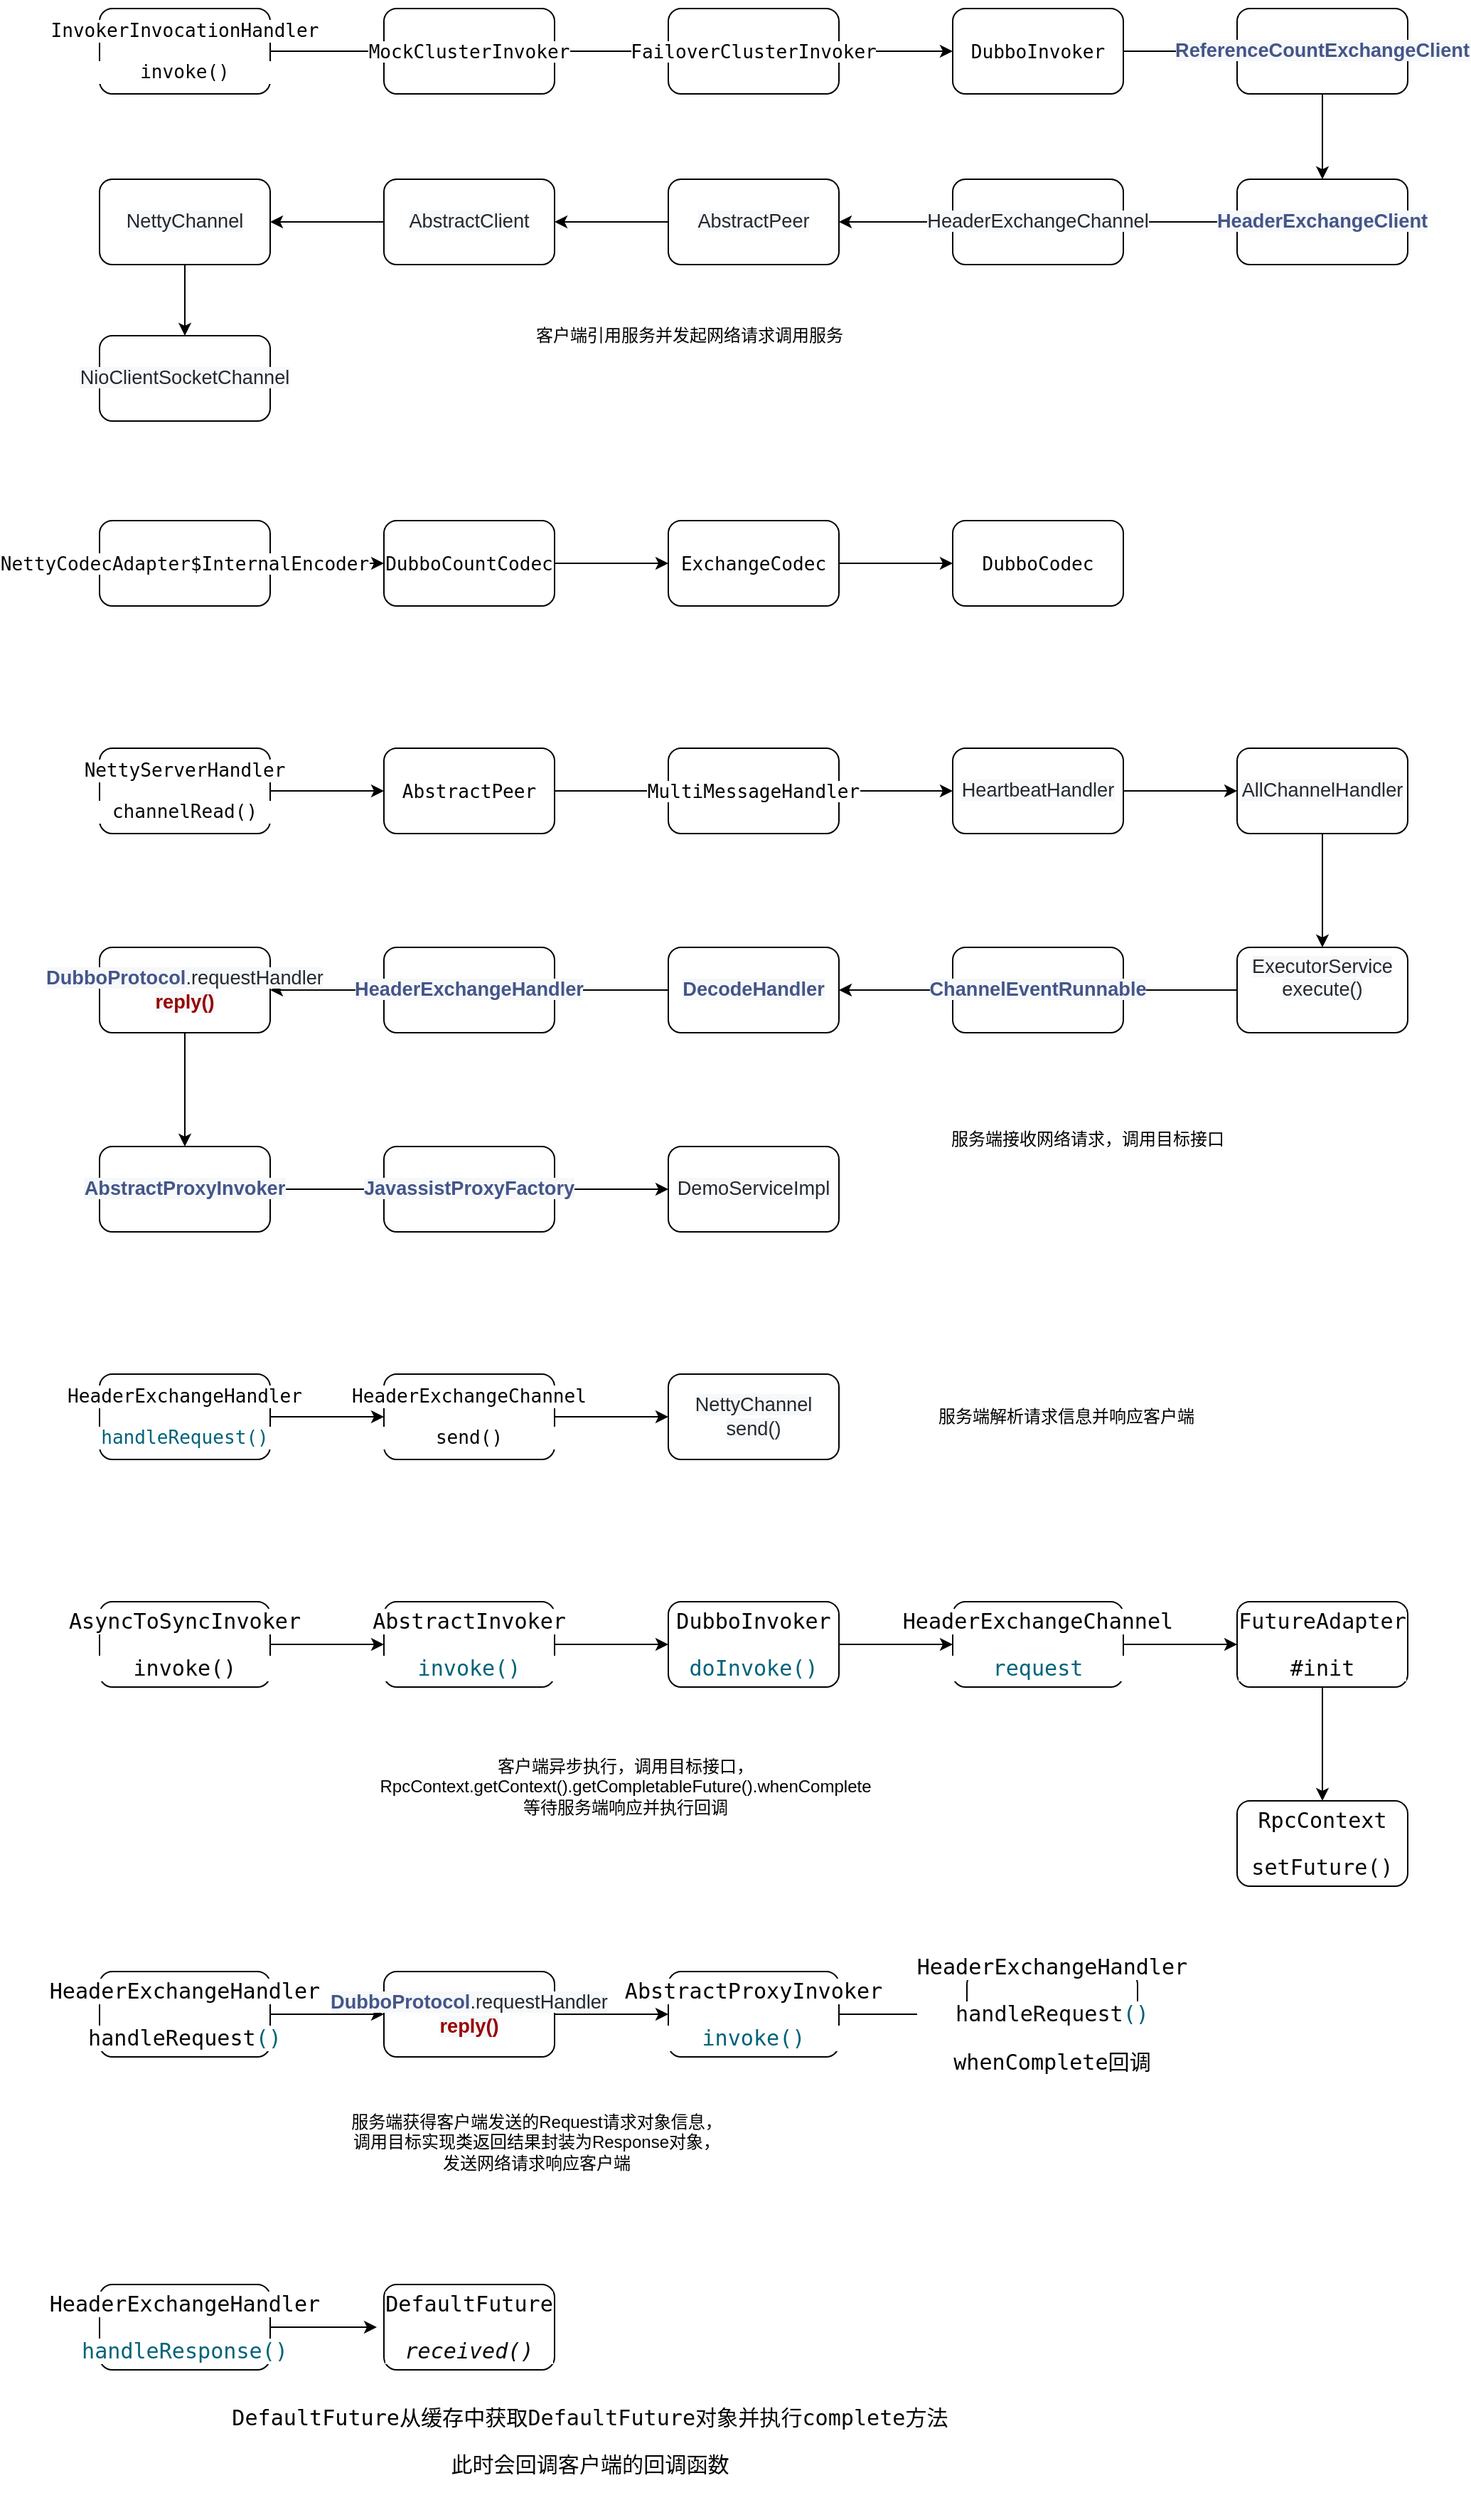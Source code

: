 <mxfile version="13.6.2" type="github">
  <diagram id="n5j7XL5tN34sj4AzdMuH" name="Page-1">
    <mxGraphModel dx="2048" dy="527" grid="1" gridSize="10" guides="1" tooltips="1" connect="1" arrows="1" fold="1" page="1" pageScale="1" pageWidth="980" pageHeight="1390" math="0" shadow="0">
      <root>
        <mxCell id="0" />
        <mxCell id="1" parent="0" />
        <mxCell id="ccJrt9O3t7oF8oVuPIEJ-3" value="" style="edgeStyle=orthogonalEdgeStyle;rounded=0;orthogonalLoop=1;jettySize=auto;html=1;" edge="1" parent="1" source="ccJrt9O3t7oF8oVuPIEJ-1" target="ccJrt9O3t7oF8oVuPIEJ-2">
          <mxGeometry relative="1" as="geometry" />
        </mxCell>
        <mxCell id="ccJrt9O3t7oF8oVuPIEJ-1" value="&lt;pre style=&quot;background-color: #ffffff ; color: #080808 ; font-family: &amp;#34;jetbrains mono&amp;#34; , monospace ; font-size: 9.8pt&quot;&gt;&lt;span style=&quot;color: #000000&quot;&gt;InvokerInvocationHandler&lt;/span&gt;&lt;/pre&gt;&lt;pre style=&quot;background-color: #ffffff ; color: #080808 ; font-family: &amp;#34;jetbrains mono&amp;#34; , monospace ; font-size: 9.8pt&quot;&gt;invoke()&lt;span style=&quot;color: #000000&quot;&gt;&lt;br&gt;&lt;/span&gt;&lt;/pre&gt;" style="rounded=1;whiteSpace=wrap;html=1;" vertex="1" parent="1">
          <mxGeometry x="40" y="40" width="120" height="60" as="geometry" />
        </mxCell>
        <mxCell id="ccJrt9O3t7oF8oVuPIEJ-5" value="" style="edgeStyle=orthogonalEdgeStyle;rounded=0;orthogonalLoop=1;jettySize=auto;html=1;" edge="1" parent="1" source="ccJrt9O3t7oF8oVuPIEJ-2" target="ccJrt9O3t7oF8oVuPIEJ-4">
          <mxGeometry relative="1" as="geometry" />
        </mxCell>
        <mxCell id="ccJrt9O3t7oF8oVuPIEJ-2" value="&lt;pre style=&quot;background-color: #ffffff ; color: #080808 ; font-family: &amp;#34;jetbrains mono&amp;#34; , monospace ; font-size: 9.8pt&quot;&gt;&lt;span style=&quot;color: #000000&quot;&gt;MockClusterInvoker&lt;/span&gt;&lt;/pre&gt;" style="whiteSpace=wrap;html=1;rounded=1;" vertex="1" parent="1">
          <mxGeometry x="240" y="40" width="120" height="60" as="geometry" />
        </mxCell>
        <mxCell id="ccJrt9O3t7oF8oVuPIEJ-7" value="" style="edgeStyle=orthogonalEdgeStyle;rounded=0;orthogonalLoop=1;jettySize=auto;html=1;" edge="1" parent="1" source="ccJrt9O3t7oF8oVuPIEJ-4" target="ccJrt9O3t7oF8oVuPIEJ-6">
          <mxGeometry relative="1" as="geometry" />
        </mxCell>
        <mxCell id="ccJrt9O3t7oF8oVuPIEJ-4" value="&lt;pre style=&quot;background-color: #ffffff ; color: #080808 ; font-family: &amp;#34;jetbrains mono&amp;#34; , monospace ; font-size: 9.8pt&quot;&gt;&lt;span style=&quot;color: #000000&quot;&gt;FailoverClusterInvoker&lt;/span&gt;&lt;/pre&gt;" style="whiteSpace=wrap;html=1;rounded=1;" vertex="1" parent="1">
          <mxGeometry x="440" y="40" width="120" height="60" as="geometry" />
        </mxCell>
        <mxCell id="ccJrt9O3t7oF8oVuPIEJ-55" value="" style="edgeStyle=orthogonalEdgeStyle;rounded=0;orthogonalLoop=1;jettySize=auto;html=1;" edge="1" parent="1" source="ccJrt9O3t7oF8oVuPIEJ-6" target="ccJrt9O3t7oF8oVuPIEJ-8">
          <mxGeometry relative="1" as="geometry" />
        </mxCell>
        <mxCell id="ccJrt9O3t7oF8oVuPIEJ-6" value="&lt;pre style=&quot;background-color: #ffffff ; color: #080808 ; font-family: &amp;#34;jetbrains mono&amp;#34; , monospace ; font-size: 9.8pt&quot;&gt;&lt;span style=&quot;color: #000000&quot;&gt;DubboInvoker&lt;/span&gt;&lt;/pre&gt;" style="whiteSpace=wrap;html=1;rounded=1;" vertex="1" parent="1">
          <mxGeometry x="640" y="40" width="120" height="60" as="geometry" />
        </mxCell>
        <mxCell id="ccJrt9O3t7oF8oVuPIEJ-56" value="" style="edgeStyle=orthogonalEdgeStyle;rounded=0;orthogonalLoop=1;jettySize=auto;html=1;" edge="1" parent="1" source="ccJrt9O3t7oF8oVuPIEJ-8" target="ccJrt9O3t7oF8oVuPIEJ-10">
          <mxGeometry relative="1" as="geometry" />
        </mxCell>
        <mxCell id="ccJrt9O3t7oF8oVuPIEJ-8" value="&lt;span style=&quot;color: rgb(68 , 85 , 136) ; font-family: , &amp;#34;consolas&amp;#34; , &amp;#34;liberation mono&amp;#34; , &amp;#34;menlo&amp;#34; , &amp;#34;courier&amp;#34; , monospace ; font-size: 13.6px ; font-weight: 700 ; background-color: rgb(246 , 248 , 250)&quot;&gt;ReferenceCountExchangeClient&lt;/span&gt;" style="whiteSpace=wrap;html=1;rounded=1;" vertex="1" parent="1">
          <mxGeometry x="840" y="40" width="120" height="60" as="geometry" />
        </mxCell>
        <mxCell id="ccJrt9O3t7oF8oVuPIEJ-13" value="" style="edgeStyle=orthogonalEdgeStyle;rounded=0;orthogonalLoop=1;jettySize=auto;html=1;" edge="1" parent="1" source="ccJrt9O3t7oF8oVuPIEJ-10" target="ccJrt9O3t7oF8oVuPIEJ-12">
          <mxGeometry relative="1" as="geometry" />
        </mxCell>
        <mxCell id="ccJrt9O3t7oF8oVuPIEJ-10" value="&lt;span style=&quot;color: rgb(68 , 85 , 136) ; font-family: , &amp;#34;consolas&amp;#34; , &amp;#34;liberation mono&amp;#34; , &amp;#34;menlo&amp;#34; , &amp;#34;courier&amp;#34; , monospace ; font-size: 13.6px ; font-weight: 700 ; background-color: rgb(246 , 248 , 250)&quot;&gt;HeaderExchangeClient&lt;/span&gt;" style="whiteSpace=wrap;html=1;rounded=1;" vertex="1" parent="1">
          <mxGeometry x="840" y="160" width="120" height="60" as="geometry" />
        </mxCell>
        <mxCell id="ccJrt9O3t7oF8oVuPIEJ-15" value="" style="edgeStyle=orthogonalEdgeStyle;rounded=0;orthogonalLoop=1;jettySize=auto;html=1;" edge="1" parent="1" source="ccJrt9O3t7oF8oVuPIEJ-12" target="ccJrt9O3t7oF8oVuPIEJ-14">
          <mxGeometry relative="1" as="geometry" />
        </mxCell>
        <mxCell id="ccJrt9O3t7oF8oVuPIEJ-12" value="&lt;span style=&quot;color: rgb(36 , 41 , 46) ; font-family: , &amp;#34;consolas&amp;#34; , &amp;#34;liberation mono&amp;#34; , &amp;#34;menlo&amp;#34; , &amp;#34;courier&amp;#34; , monospace ; font-size: 13.6px ; background-color: rgb(246 , 248 , 250)&quot;&gt;HeaderExchangeChannel&lt;/span&gt;" style="whiteSpace=wrap;html=1;rounded=1;" vertex="1" parent="1">
          <mxGeometry x="640" y="160" width="120" height="60" as="geometry" />
        </mxCell>
        <mxCell id="ccJrt9O3t7oF8oVuPIEJ-17" value="" style="edgeStyle=orthogonalEdgeStyle;rounded=0;orthogonalLoop=1;jettySize=auto;html=1;" edge="1" parent="1" source="ccJrt9O3t7oF8oVuPIEJ-14" target="ccJrt9O3t7oF8oVuPIEJ-16">
          <mxGeometry relative="1" as="geometry" />
        </mxCell>
        <mxCell id="ccJrt9O3t7oF8oVuPIEJ-14" value="&lt;span style=&quot;color: rgb(36 , 41 , 46) ; font-family: , &amp;#34;consolas&amp;#34; , &amp;#34;liberation mono&amp;#34; , &amp;#34;menlo&amp;#34; , &amp;#34;courier&amp;#34; , monospace ; font-size: 13.6px ; background-color: rgb(246 , 248 , 250)&quot;&gt;AbstractPeer&lt;/span&gt;" style="whiteSpace=wrap;html=1;rounded=1;" vertex="1" parent="1">
          <mxGeometry x="440" y="160" width="120" height="60" as="geometry" />
        </mxCell>
        <mxCell id="ccJrt9O3t7oF8oVuPIEJ-19" value="" style="edgeStyle=orthogonalEdgeStyle;rounded=0;orthogonalLoop=1;jettySize=auto;html=1;" edge="1" parent="1" source="ccJrt9O3t7oF8oVuPIEJ-16" target="ccJrt9O3t7oF8oVuPIEJ-18">
          <mxGeometry relative="1" as="geometry" />
        </mxCell>
        <mxCell id="ccJrt9O3t7oF8oVuPIEJ-16" value="&lt;span style=&quot;color: rgb(36 , 41 , 46) ; font-family: , &amp;#34;consolas&amp;#34; , &amp;#34;liberation mono&amp;#34; , &amp;#34;menlo&amp;#34; , &amp;#34;courier&amp;#34; , monospace ; font-size: 13.6px ; background-color: rgb(246 , 248 , 250)&quot;&gt;AbstractClient&lt;/span&gt;" style="whiteSpace=wrap;html=1;rounded=1;" vertex="1" parent="1">
          <mxGeometry x="240" y="160" width="120" height="60" as="geometry" />
        </mxCell>
        <mxCell id="ccJrt9O3t7oF8oVuPIEJ-21" value="" style="edgeStyle=orthogonalEdgeStyle;rounded=0;orthogonalLoop=1;jettySize=auto;html=1;" edge="1" parent="1" source="ccJrt9O3t7oF8oVuPIEJ-18" target="ccJrt9O3t7oF8oVuPIEJ-20">
          <mxGeometry relative="1" as="geometry" />
        </mxCell>
        <mxCell id="ccJrt9O3t7oF8oVuPIEJ-18" value="&lt;span style=&quot;color: rgb(36 , 41 , 46) ; font-family: , &amp;#34;consolas&amp;#34; , &amp;#34;liberation mono&amp;#34; , &amp;#34;menlo&amp;#34; , &amp;#34;courier&amp;#34; , monospace ; font-size: 13.6px ; background-color: rgb(246 , 248 , 250)&quot;&gt;NettyChannel&lt;/span&gt;" style="whiteSpace=wrap;html=1;rounded=1;" vertex="1" parent="1">
          <mxGeometry x="40" y="160" width="120" height="60" as="geometry" />
        </mxCell>
        <mxCell id="ccJrt9O3t7oF8oVuPIEJ-20" value="&lt;span style=&quot;color: rgb(36 , 41 , 46) ; font-family: , &amp;#34;consolas&amp;#34; , &amp;#34;liberation mono&amp;#34; , &amp;#34;menlo&amp;#34; , &amp;#34;courier&amp;#34; , monospace ; font-size: 13.6px ; background-color: rgb(246 , 248 , 250)&quot;&gt;NioClientSocketChannel&lt;/span&gt;" style="whiteSpace=wrap;html=1;rounded=1;" vertex="1" parent="1">
          <mxGeometry x="40" y="270" width="120" height="60" as="geometry" />
        </mxCell>
        <mxCell id="ccJrt9O3t7oF8oVuPIEJ-24" value="" style="edgeStyle=orthogonalEdgeStyle;rounded=0;orthogonalLoop=1;jettySize=auto;html=1;" edge="1" parent="1" source="ccJrt9O3t7oF8oVuPIEJ-22" target="ccJrt9O3t7oF8oVuPIEJ-23">
          <mxGeometry relative="1" as="geometry" />
        </mxCell>
        <mxCell id="ccJrt9O3t7oF8oVuPIEJ-22" value="&lt;pre style=&quot;background-color: #ffffff ; color: #080808 ; font-family: &amp;#34;jetbrains mono&amp;#34; , monospace ; font-size: 9.8pt&quot;&gt;NettyCodecAdapter&lt;span style=&quot;color: #000000&quot;&gt;$InternalEncoder&lt;/span&gt;&lt;/pre&gt;" style="rounded=1;whiteSpace=wrap;html=1;" vertex="1" parent="1">
          <mxGeometry x="40" y="400" width="120" height="60" as="geometry" />
        </mxCell>
        <mxCell id="ccJrt9O3t7oF8oVuPIEJ-26" value="" style="edgeStyle=orthogonalEdgeStyle;rounded=0;orthogonalLoop=1;jettySize=auto;html=1;" edge="1" parent="1" source="ccJrt9O3t7oF8oVuPIEJ-23" target="ccJrt9O3t7oF8oVuPIEJ-25">
          <mxGeometry relative="1" as="geometry" />
        </mxCell>
        <mxCell id="ccJrt9O3t7oF8oVuPIEJ-23" value="&lt;pre style=&quot;background-color: #ffffff ; color: #080808 ; font-family: &amp;#34;jetbrains mono&amp;#34; , monospace ; font-size: 9.8pt&quot;&gt;&lt;span style=&quot;color: #000000&quot;&gt;DubboCountCodec&lt;/span&gt;&lt;/pre&gt;" style="whiteSpace=wrap;html=1;rounded=1;" vertex="1" parent="1">
          <mxGeometry x="240" y="400" width="120" height="60" as="geometry" />
        </mxCell>
        <mxCell id="ccJrt9O3t7oF8oVuPIEJ-28" value="" style="edgeStyle=orthogonalEdgeStyle;rounded=0;orthogonalLoop=1;jettySize=auto;html=1;" edge="1" parent="1" source="ccJrt9O3t7oF8oVuPIEJ-25" target="ccJrt9O3t7oF8oVuPIEJ-27">
          <mxGeometry relative="1" as="geometry" />
        </mxCell>
        <mxCell id="ccJrt9O3t7oF8oVuPIEJ-25" value="&lt;pre style=&quot;background-color: #ffffff ; color: #080808 ; font-family: &amp;#34;jetbrains mono&amp;#34; , monospace ; font-size: 9.8pt&quot;&gt;&lt;span style=&quot;color: #000000&quot;&gt;ExchangeCodec&lt;/span&gt;&lt;/pre&gt;" style="whiteSpace=wrap;html=1;rounded=1;" vertex="1" parent="1">
          <mxGeometry x="440" y="400" width="120" height="60" as="geometry" />
        </mxCell>
        <mxCell id="ccJrt9O3t7oF8oVuPIEJ-27" value="&lt;pre style=&quot;background-color: #ffffff ; color: #080808 ; font-family: &amp;#34;jetbrains mono&amp;#34; , monospace ; font-size: 9.8pt&quot;&gt;&lt;span style=&quot;color: #000000&quot;&gt;DubboCodec&lt;/span&gt;&lt;/pre&gt;" style="whiteSpace=wrap;html=1;rounded=1;" vertex="1" parent="1">
          <mxGeometry x="640" y="400" width="120" height="60" as="geometry" />
        </mxCell>
        <mxCell id="ccJrt9O3t7oF8oVuPIEJ-31" value="" style="edgeStyle=orthogonalEdgeStyle;rounded=0;orthogonalLoop=1;jettySize=auto;html=1;" edge="1" parent="1" source="ccJrt9O3t7oF8oVuPIEJ-29" target="ccJrt9O3t7oF8oVuPIEJ-30">
          <mxGeometry relative="1" as="geometry" />
        </mxCell>
        <mxCell id="ccJrt9O3t7oF8oVuPIEJ-29" value="&lt;pre style=&quot;background-color: #ffffff ; color: #080808 ; font-family: &amp;#34;jetbrains mono&amp;#34; , monospace ; font-size: 9.8pt&quot;&gt;&lt;span style=&quot;color: #000000&quot;&gt;NettyServerHandler&lt;/span&gt;&lt;/pre&gt;&lt;pre style=&quot;background-color: #ffffff ; color: #080808 ; font-family: &amp;#34;jetbrains mono&amp;#34; , monospace ; font-size: 9.8pt&quot;&gt;channelRead()&lt;/pre&gt;" style="rounded=1;whiteSpace=wrap;html=1;" vertex="1" parent="1">
          <mxGeometry x="40" y="560" width="120" height="60" as="geometry" />
        </mxCell>
        <mxCell id="ccJrt9O3t7oF8oVuPIEJ-33" value="" style="edgeStyle=orthogonalEdgeStyle;rounded=0;orthogonalLoop=1;jettySize=auto;html=1;" edge="1" parent="1" source="ccJrt9O3t7oF8oVuPIEJ-30" target="ccJrt9O3t7oF8oVuPIEJ-32">
          <mxGeometry relative="1" as="geometry" />
        </mxCell>
        <mxCell id="ccJrt9O3t7oF8oVuPIEJ-30" value="&lt;pre style=&quot;background-color: #ffffff ; color: #080808 ; font-family: &amp;#34;jetbrains mono&amp;#34; , monospace ; font-size: 9.8pt&quot;&gt;&lt;span style=&quot;color: #000000&quot;&gt;AbstractPeer&lt;/span&gt;&lt;/pre&gt;" style="whiteSpace=wrap;html=1;rounded=1;" vertex="1" parent="1">
          <mxGeometry x="240" y="560" width="120" height="60" as="geometry" />
        </mxCell>
        <mxCell id="ccJrt9O3t7oF8oVuPIEJ-35" value="" style="edgeStyle=orthogonalEdgeStyle;rounded=0;orthogonalLoop=1;jettySize=auto;html=1;" edge="1" parent="1" source="ccJrt9O3t7oF8oVuPIEJ-32" target="ccJrt9O3t7oF8oVuPIEJ-34">
          <mxGeometry relative="1" as="geometry" />
        </mxCell>
        <mxCell id="ccJrt9O3t7oF8oVuPIEJ-32" value="&lt;pre style=&quot;background-color: #ffffff ; color: #080808 ; font-family: &amp;#34;jetbrains mono&amp;#34; , monospace ; font-size: 9.8pt&quot;&gt;&lt;span style=&quot;color: #000000&quot;&gt;MultiMessageHandler&lt;/span&gt;&lt;/pre&gt;" style="whiteSpace=wrap;html=1;rounded=1;" vertex="1" parent="1">
          <mxGeometry x="440" y="560" width="120" height="60" as="geometry" />
        </mxCell>
        <mxCell id="ccJrt9O3t7oF8oVuPIEJ-37" value="" style="edgeStyle=orthogonalEdgeStyle;rounded=0;orthogonalLoop=1;jettySize=auto;html=1;" edge="1" parent="1" source="ccJrt9O3t7oF8oVuPIEJ-34" target="ccJrt9O3t7oF8oVuPIEJ-36">
          <mxGeometry relative="1" as="geometry" />
        </mxCell>
        <mxCell id="ccJrt9O3t7oF8oVuPIEJ-34" value="&lt;span style=&quot;color: rgb(36 , 41 , 46) ; font-family: , &amp;#34;consolas&amp;#34; , &amp;#34;liberation mono&amp;#34; , &amp;#34;menlo&amp;#34; , &amp;#34;courier&amp;#34; , monospace ; font-size: 13.6px ; background-color: rgb(246 , 248 , 250)&quot;&gt;HeartbeatHandler&lt;/span&gt;" style="whiteSpace=wrap;html=1;rounded=1;" vertex="1" parent="1">
          <mxGeometry x="640" y="560" width="120" height="60" as="geometry" />
        </mxCell>
        <mxCell id="ccJrt9O3t7oF8oVuPIEJ-39" value="" style="edgeStyle=orthogonalEdgeStyle;rounded=0;orthogonalLoop=1;jettySize=auto;html=1;" edge="1" parent="1" source="ccJrt9O3t7oF8oVuPIEJ-36" target="ccJrt9O3t7oF8oVuPIEJ-38">
          <mxGeometry relative="1" as="geometry" />
        </mxCell>
        <mxCell id="ccJrt9O3t7oF8oVuPIEJ-36" value="&lt;span style=&quot;color: rgb(36 , 41 , 46) ; font-family: , &amp;#34;consolas&amp;#34; , &amp;#34;liberation mono&amp;#34; , &amp;#34;menlo&amp;#34; , &amp;#34;courier&amp;#34; , monospace ; font-size: 13.6px ; background-color: rgb(246 , 248 , 250)&quot;&gt;AllChannelHandler&lt;/span&gt;" style="whiteSpace=wrap;html=1;rounded=1;" vertex="1" parent="1">
          <mxGeometry x="840" y="560" width="120" height="60" as="geometry" />
        </mxCell>
        <mxCell id="ccJrt9O3t7oF8oVuPIEJ-41" value="" style="edgeStyle=orthogonalEdgeStyle;rounded=0;orthogonalLoop=1;jettySize=auto;html=1;" edge="1" parent="1" source="ccJrt9O3t7oF8oVuPIEJ-38" target="ccJrt9O3t7oF8oVuPIEJ-40">
          <mxGeometry relative="1" as="geometry" />
        </mxCell>
        <mxCell id="ccJrt9O3t7oF8oVuPIEJ-38" value="&lt;span style=&quot;color: rgb(36 , 41 , 46) ; font-family: , &amp;#34;consolas&amp;#34; , &amp;#34;liberation mono&amp;#34; , &amp;#34;menlo&amp;#34; , &amp;#34;courier&amp;#34; , monospace ; font-size: 13.6px ; background-color: rgb(246 , 248 , 250)&quot;&gt;ExecutorService&lt;br&gt;&lt;/span&gt;&lt;span style=&quot;color: rgb(36 , 41 , 46) ; font-family: , &amp;#34;consolas&amp;#34; , &amp;#34;liberation mono&amp;#34; , &amp;#34;menlo&amp;#34; , &amp;#34;courier&amp;#34; , monospace ; font-size: 13.6px ; background-color: rgb(246 , 248 , 250)&quot;&gt;execute()&lt;/span&gt;&lt;span style=&quot;color: rgb(36 , 41 , 46) ; font-family: , &amp;#34;consolas&amp;#34; , &amp;#34;liberation mono&amp;#34; , &amp;#34;menlo&amp;#34; , &amp;#34;courier&amp;#34; , monospace ; font-size: 13.6px ; background-color: rgb(246 , 248 , 250)&quot;&gt;&lt;br&gt;&lt;br&gt;&lt;/span&gt;" style="whiteSpace=wrap;html=1;rounded=1;" vertex="1" parent="1">
          <mxGeometry x="840" y="700" width="120" height="60" as="geometry" />
        </mxCell>
        <mxCell id="ccJrt9O3t7oF8oVuPIEJ-43" value="" style="edgeStyle=orthogonalEdgeStyle;rounded=0;orthogonalLoop=1;jettySize=auto;html=1;" edge="1" parent="1" source="ccJrt9O3t7oF8oVuPIEJ-40" target="ccJrt9O3t7oF8oVuPIEJ-42">
          <mxGeometry relative="1" as="geometry" />
        </mxCell>
        <mxCell id="ccJrt9O3t7oF8oVuPIEJ-40" value="&lt;span style=&quot;color: rgb(68 , 85 , 136) ; font-family: , &amp;#34;consolas&amp;#34; , &amp;#34;liberation mono&amp;#34; , &amp;#34;menlo&amp;#34; , &amp;#34;courier&amp;#34; , monospace ; font-size: 13.6px ; font-weight: 700 ; background-color: rgb(246 , 248 , 250)&quot;&gt;ChannelEventRunnable&lt;/span&gt;" style="whiteSpace=wrap;html=1;rounded=1;" vertex="1" parent="1">
          <mxGeometry x="640" y="700" width="120" height="60" as="geometry" />
        </mxCell>
        <mxCell id="ccJrt9O3t7oF8oVuPIEJ-45" value="" style="edgeStyle=orthogonalEdgeStyle;rounded=0;orthogonalLoop=1;jettySize=auto;html=1;" edge="1" parent="1" source="ccJrt9O3t7oF8oVuPIEJ-42" target="ccJrt9O3t7oF8oVuPIEJ-44">
          <mxGeometry relative="1" as="geometry" />
        </mxCell>
        <mxCell id="ccJrt9O3t7oF8oVuPIEJ-42" value="&lt;span class=&quot;hljs-title&quot; style=&quot;padding: 0px ; margin: 0px ; box-sizing: border-box ; color: rgb(68 , 85 , 136) ; font-weight: 700 ; font-family: , &amp;#34;consolas&amp;#34; , &amp;#34;liberation mono&amp;#34; , &amp;#34;menlo&amp;#34; , &amp;#34;courier&amp;#34; , monospace ; font-size: 13.6px ; background-color: rgb(246 , 248 , 250)&quot;&gt;DecodeHandler&lt;/span&gt;&lt;span style=&quot;color: rgb(36 , 41 , 46) ; font-family: , &amp;#34;consolas&amp;#34; , &amp;#34;liberation mono&amp;#34; , &amp;#34;menlo&amp;#34; , &amp;#34;courier&amp;#34; , monospace ; font-size: 13.6px ; background-color: rgb(246 , 248 , 250)&quot;&gt; &lt;/span&gt;" style="whiteSpace=wrap;html=1;rounded=1;" vertex="1" parent="1">
          <mxGeometry x="440" y="700" width="120" height="60" as="geometry" />
        </mxCell>
        <mxCell id="ccJrt9O3t7oF8oVuPIEJ-47" value="" style="edgeStyle=orthogonalEdgeStyle;rounded=0;orthogonalLoop=1;jettySize=auto;html=1;" edge="1" parent="1" source="ccJrt9O3t7oF8oVuPIEJ-44" target="ccJrt9O3t7oF8oVuPIEJ-46">
          <mxGeometry relative="1" as="geometry" />
        </mxCell>
        <mxCell id="ccJrt9O3t7oF8oVuPIEJ-44" value="&lt;span style=&quot;color: rgb(68 , 85 , 136) ; font-family: , &amp;#34;consolas&amp;#34; , &amp;#34;liberation mono&amp;#34; , &amp;#34;menlo&amp;#34; , &amp;#34;courier&amp;#34; , monospace ; font-size: 13.6px ; font-weight: 700 ; background-color: rgb(246 , 248 , 250)&quot;&gt;HeaderExchangeHandler&lt;/span&gt;" style="whiteSpace=wrap;html=1;rounded=1;" vertex="1" parent="1">
          <mxGeometry x="240" y="700" width="120" height="60" as="geometry" />
        </mxCell>
        <mxCell id="ccJrt9O3t7oF8oVuPIEJ-49" value="" style="edgeStyle=orthogonalEdgeStyle;rounded=0;orthogonalLoop=1;jettySize=auto;html=1;" edge="1" parent="1" source="ccJrt9O3t7oF8oVuPIEJ-46" target="ccJrt9O3t7oF8oVuPIEJ-48">
          <mxGeometry relative="1" as="geometry" />
        </mxCell>
        <mxCell id="ccJrt9O3t7oF8oVuPIEJ-46" value="&lt;span style=&quot;color: rgb(68 , 85 , 136) ; font-family: , &amp;#34;consolas&amp;#34; , &amp;#34;liberation mono&amp;#34; , &amp;#34;menlo&amp;#34; , &amp;#34;courier&amp;#34; , monospace ; font-size: 13.6px ; font-weight: 700 ; background-color: rgb(246 , 248 , 250)&quot;&gt;DubboProtocol&lt;/span&gt;&lt;span style=&quot;color: rgb(36 , 41 , 46) ; font-family: , &amp;#34;consolas&amp;#34; , &amp;#34;liberation mono&amp;#34; , &amp;#34;menlo&amp;#34; , &amp;#34;courier&amp;#34; , monospace ; font-size: 13.6px ; background-color: rgb(246 , 248 , 250)&quot;&gt;.requestHandler&lt;/span&gt;&lt;span style=&quot;color: rgb(68 , 85 , 136) ; font-family: , &amp;#34;consolas&amp;#34; , &amp;#34;liberation mono&amp;#34; , &amp;#34;menlo&amp;#34; , &amp;#34;courier&amp;#34; , monospace ; font-size: 13.6px ; font-weight: 700 ; background-color: rgb(246 , 248 , 250)&quot;&gt;&lt;br&gt;&lt;/span&gt;&lt;span style=&quot;color: rgb(153 , 0 , 0) ; font-family: , &amp;#34;consolas&amp;#34; , &amp;#34;liberation mono&amp;#34; , &amp;#34;menlo&amp;#34; , &amp;#34;courier&amp;#34; , monospace ; font-size: 13.6px ; font-weight: 700 ; background-color: rgb(246 , 248 , 250)&quot;&gt;reply()&lt;/span&gt;&lt;span style=&quot;color: rgb(68 , 85 , 136) ; font-family: , &amp;#34;consolas&amp;#34; , &amp;#34;liberation mono&amp;#34; , &amp;#34;menlo&amp;#34; , &amp;#34;courier&amp;#34; , monospace ; font-size: 13.6px ; font-weight: 700 ; background-color: rgb(246 , 248 , 250)&quot;&gt;&lt;br&gt;&lt;/span&gt;" style="whiteSpace=wrap;html=1;rounded=1;" vertex="1" parent="1">
          <mxGeometry x="40" y="700" width="120" height="60" as="geometry" />
        </mxCell>
        <mxCell id="ccJrt9O3t7oF8oVuPIEJ-51" value="" style="edgeStyle=orthogonalEdgeStyle;rounded=0;orthogonalLoop=1;jettySize=auto;html=1;" edge="1" parent="1" source="ccJrt9O3t7oF8oVuPIEJ-48" target="ccJrt9O3t7oF8oVuPIEJ-50">
          <mxGeometry relative="1" as="geometry" />
        </mxCell>
        <mxCell id="ccJrt9O3t7oF8oVuPIEJ-48" value="&lt;span style=&quot;color: rgb(68 , 85 , 136) ; font-family: , &amp;#34;consolas&amp;#34; , &amp;#34;liberation mono&amp;#34; , &amp;#34;menlo&amp;#34; , &amp;#34;courier&amp;#34; , monospace ; font-size: 13.6px ; font-weight: 700 ; background-color: rgb(246 , 248 , 250)&quot;&gt;AbstractProxyInvoker&lt;/span&gt;" style="whiteSpace=wrap;html=1;rounded=1;" vertex="1" parent="1">
          <mxGeometry x="40" y="840" width="120" height="60" as="geometry" />
        </mxCell>
        <mxCell id="ccJrt9O3t7oF8oVuPIEJ-53" value="" style="edgeStyle=orthogonalEdgeStyle;rounded=0;orthogonalLoop=1;jettySize=auto;html=1;" edge="1" parent="1" source="ccJrt9O3t7oF8oVuPIEJ-50" target="ccJrt9O3t7oF8oVuPIEJ-52">
          <mxGeometry relative="1" as="geometry" />
        </mxCell>
        <mxCell id="ccJrt9O3t7oF8oVuPIEJ-50" value="&lt;span style=&quot;color: rgb(68 , 85 , 136) ; font-family: , &amp;#34;consolas&amp;#34; , &amp;#34;liberation mono&amp;#34; , &amp;#34;menlo&amp;#34; , &amp;#34;courier&amp;#34; , monospace ; font-size: 13.6px ; font-weight: 700 ; background-color: rgb(246 , 248 , 250)&quot;&gt;JavassistProxyFactory&lt;/span&gt;" style="whiteSpace=wrap;html=1;rounded=1;" vertex="1" parent="1">
          <mxGeometry x="240" y="840" width="120" height="60" as="geometry" />
        </mxCell>
        <mxCell id="ccJrt9O3t7oF8oVuPIEJ-52" value="&lt;span style=&quot;color: rgb(36 , 41 , 46) ; font-family: , &amp;#34;consolas&amp;#34; , &amp;#34;liberation mono&amp;#34; , &amp;#34;menlo&amp;#34; , &amp;#34;courier&amp;#34; , monospace ; font-size: 13.6px ; background-color: rgb(246 , 248 , 250)&quot;&gt;DemoServiceImpl&lt;/span&gt;" style="whiteSpace=wrap;html=1;rounded=1;" vertex="1" parent="1">
          <mxGeometry x="440" y="840" width="120" height="60" as="geometry" />
        </mxCell>
        <mxCell id="ccJrt9O3t7oF8oVuPIEJ-59" value="" style="edgeStyle=orthogonalEdgeStyle;rounded=0;orthogonalLoop=1;jettySize=auto;html=1;" edge="1" parent="1" source="ccJrt9O3t7oF8oVuPIEJ-57" target="ccJrt9O3t7oF8oVuPIEJ-58">
          <mxGeometry relative="1" as="geometry" />
        </mxCell>
        <mxCell id="ccJrt9O3t7oF8oVuPIEJ-57" value="&lt;pre style=&quot;background-color: #ffffff ; color: #080808 ; font-family: &amp;#34;jetbrains mono&amp;#34; , monospace ; font-size: 9.8pt&quot;&gt;&lt;span style=&quot;color: #000000&quot;&gt;HeaderExchangeHandler&lt;/span&gt;&lt;/pre&gt;&lt;pre style=&quot;background-color: #ffffff ; color: #080808 ; font-family: &amp;#34;jetbrains mono&amp;#34; , monospace ; font-size: 9.8pt&quot;&gt;&lt;pre style=&quot;font-family: &amp;#34;jetbrains mono&amp;#34; , monospace ; font-size: 9.8pt&quot;&gt;&lt;span style=&quot;color: #00627a&quot;&gt;handleRequest()&lt;/span&gt;&lt;/pre&gt;&lt;/pre&gt;" style="rounded=1;whiteSpace=wrap;html=1;" vertex="1" parent="1">
          <mxGeometry x="40" y="1000" width="120" height="60" as="geometry" />
        </mxCell>
        <mxCell id="ccJrt9O3t7oF8oVuPIEJ-61" value="" style="edgeStyle=orthogonalEdgeStyle;rounded=0;orthogonalLoop=1;jettySize=auto;html=1;" edge="1" parent="1" source="ccJrt9O3t7oF8oVuPIEJ-58" target="ccJrt9O3t7oF8oVuPIEJ-60">
          <mxGeometry relative="1" as="geometry" />
        </mxCell>
        <mxCell id="ccJrt9O3t7oF8oVuPIEJ-58" value="&lt;pre style=&quot;background-color: #ffffff ; color: #080808 ; font-family: &amp;#34;jetbrains mono&amp;#34; , monospace ; font-size: 9.8pt&quot;&gt;&lt;span style=&quot;color: #000000&quot;&gt;HeaderExchangeChannel&lt;/span&gt;&lt;/pre&gt;&lt;pre style=&quot;background-color: #ffffff ; color: #080808 ; font-family: &amp;#34;jetbrains mono&amp;#34; , monospace ; font-size: 9.8pt&quot;&gt;&lt;span style=&quot;color: #000000&quot;&gt;send()&lt;/span&gt;&lt;/pre&gt;" style="whiteSpace=wrap;html=1;rounded=1;" vertex="1" parent="1">
          <mxGeometry x="240" y="1000" width="120" height="60" as="geometry" />
        </mxCell>
        <mxCell id="ccJrt9O3t7oF8oVuPIEJ-60" value="&lt;span style=&quot;color: rgb(36 , 41 , 46) ; font-family: , &amp;#34;consolas&amp;#34; , &amp;#34;liberation mono&amp;#34; , &amp;#34;menlo&amp;#34; , &amp;#34;courier&amp;#34; , monospace ; font-size: 13.6px ; background-color: rgb(246 , 248 , 250)&quot;&gt;NettyChannel&lt;br&gt;send()&lt;br&gt;&lt;/span&gt;" style="whiteSpace=wrap;html=1;rounded=1;" vertex="1" parent="1">
          <mxGeometry x="440" y="1000" width="120" height="60" as="geometry" />
        </mxCell>
        <mxCell id="ccJrt9O3t7oF8oVuPIEJ-64" value="" style="edgeStyle=orthogonalEdgeStyle;rounded=0;orthogonalLoop=1;jettySize=auto;html=1;" edge="1" parent="1" source="ccJrt9O3t7oF8oVuPIEJ-62" target="ccJrt9O3t7oF8oVuPIEJ-63">
          <mxGeometry relative="1" as="geometry" />
        </mxCell>
        <mxCell id="ccJrt9O3t7oF8oVuPIEJ-62" value="&lt;pre style=&quot;background-color: #ffffff ; color: #080808 ; font-family: &amp;#34;jetbrains mono&amp;#34; , monospace ; font-size: 11.3pt&quot;&gt;&lt;span style=&quot;color: #000000&quot;&gt;DubboInvoker&lt;/span&gt;&lt;/pre&gt;&lt;pre style=&quot;background-color: #ffffff ; color: #080808 ; font-family: &amp;#34;jetbrains mono&amp;#34; , monospace ; font-size: 11.3pt&quot;&gt;&lt;span style=&quot;color: #00627a&quot;&gt;doInvoke()&lt;/span&gt;&lt;/pre&gt;" style="rounded=1;whiteSpace=wrap;html=1;" vertex="1" parent="1">
          <mxGeometry x="440" y="1160" width="120" height="60" as="geometry" />
        </mxCell>
        <mxCell id="ccJrt9O3t7oF8oVuPIEJ-70" value="" style="edgeStyle=orthogonalEdgeStyle;rounded=0;orthogonalLoop=1;jettySize=auto;html=1;" edge="1" parent="1" source="ccJrt9O3t7oF8oVuPIEJ-63" target="ccJrt9O3t7oF8oVuPIEJ-69">
          <mxGeometry relative="1" as="geometry" />
        </mxCell>
        <object label="&lt;pre style=&quot;background-color: #ffffff ; color: #080808 ; font-family: &amp;#34;jetbrains mono&amp;#34; , monospace ; font-size: 11.3pt&quot;&gt;&lt;span style=&quot;color: #000000&quot;&gt;HeaderExchangeChannel&lt;/span&gt;&lt;/pre&gt;&lt;pre style=&quot;background-color: #ffffff ; color: #080808 ; font-family: &amp;#34;jetbrains mono&amp;#34; , monospace ; font-size: 11.3pt&quot;&gt;&lt;pre style=&quot;font-family: &amp;#34;jetbrains mono&amp;#34; , monospace ; font-size: 11.3pt&quot;&gt;&lt;span style=&quot;color: #00627a&quot;&gt;request&lt;/span&gt;&lt;/pre&gt;&lt;/pre&gt;" id="ccJrt9O3t7oF8oVuPIEJ-63">
          <mxCell style="whiteSpace=wrap;html=1;rounded=1;" vertex="1" parent="1">
            <mxGeometry x="640" y="1160" width="120" height="60" as="geometry" />
          </mxCell>
        </object>
        <mxCell id="ccJrt9O3t7oF8oVuPIEJ-68" value="" style="edgeStyle=orthogonalEdgeStyle;rounded=0;orthogonalLoop=1;jettySize=auto;html=1;" edge="1" parent="1" source="ccJrt9O3t7oF8oVuPIEJ-66" target="ccJrt9O3t7oF8oVuPIEJ-62">
          <mxGeometry relative="1" as="geometry" />
        </mxCell>
        <mxCell id="ccJrt9O3t7oF8oVuPIEJ-66" value="&lt;pre style=&quot;background-color: #ffffff ; color: #080808 ; font-family: &amp;#34;jetbrains mono&amp;#34; , monospace ; font-size: 11.3pt&quot;&gt;&lt;pre style=&quot;font-family: &amp;#34;jetbrains mono&amp;#34; , monospace ; font-size: 11.3pt&quot;&gt;&lt;span style=&quot;color: #000000&quot;&gt;AbstractInvoker&lt;/span&gt;&lt;/pre&gt;&lt;/pre&gt;&lt;pre style=&quot;background-color: #ffffff ; color: #080808 ; font-family: &amp;#34;jetbrains mono&amp;#34; , monospace ; font-size: 11.3pt&quot;&gt;&lt;span style=&quot;color: #00627a&quot;&gt;invoke()&lt;/span&gt;&lt;/pre&gt;" style="whiteSpace=wrap;html=1;rounded=1;" vertex="1" parent="1">
          <mxGeometry x="240" y="1160" width="120" height="60" as="geometry" />
        </mxCell>
        <mxCell id="ccJrt9O3t7oF8oVuPIEJ-77" value="" style="edgeStyle=orthogonalEdgeStyle;rounded=0;orthogonalLoop=1;jettySize=auto;html=1;" edge="1" parent="1" source="ccJrt9O3t7oF8oVuPIEJ-69">
          <mxGeometry relative="1" as="geometry">
            <mxPoint x="900" y="1300" as="targetPoint" />
          </mxGeometry>
        </mxCell>
        <mxCell id="ccJrt9O3t7oF8oVuPIEJ-69" value="&lt;pre style=&quot;background-color: #ffffff ; color: #080808 ; font-family: &amp;#34;jetbrains mono&amp;#34; , monospace ; font-size: 11.3pt&quot;&gt;FutureAdapter&lt;/pre&gt;&lt;pre style=&quot;background-color: #ffffff ; color: #080808 ; font-family: &amp;#34;jetbrains mono&amp;#34; , monospace ; font-size: 11.3pt&quot;&gt;#init&lt;/pre&gt;" style="whiteSpace=wrap;html=1;rounded=1;" vertex="1" parent="1">
          <mxGeometry x="840" y="1160" width="120" height="60" as="geometry" />
        </mxCell>
        <mxCell id="ccJrt9O3t7oF8oVuPIEJ-71" value="&lt;pre style=&quot;background-color: #ffffff ; color: #080808 ; font-family: &amp;#34;jetbrains mono&amp;#34; , monospace ; font-size: 11.3pt&quot;&gt;&lt;span style=&quot;color: #000000&quot;&gt;RpcContext&lt;/span&gt;&lt;/pre&gt;&lt;pre style=&quot;background-color: #ffffff ; color: #080808 ; font-family: &amp;#34;jetbrains mono&amp;#34; , monospace ; font-size: 11.3pt&quot;&gt;&lt;pre style=&quot;font-family: &amp;#34;jetbrains mono&amp;#34; , monospace ; font-size: 11.3pt&quot;&gt;setFuture()&lt;/pre&gt;&lt;/pre&gt;" style="whiteSpace=wrap;html=1;rounded=1;" vertex="1" parent="1">
          <mxGeometry x="840" y="1300" width="120" height="60" as="geometry" />
        </mxCell>
        <mxCell id="ccJrt9O3t7oF8oVuPIEJ-75" value="" style="edgeStyle=orthogonalEdgeStyle;rounded=0;orthogonalLoop=1;jettySize=auto;html=1;" edge="1" parent="1" source="ccJrt9O3t7oF8oVuPIEJ-73" target="ccJrt9O3t7oF8oVuPIEJ-66">
          <mxGeometry relative="1" as="geometry" />
        </mxCell>
        <mxCell id="ccJrt9O3t7oF8oVuPIEJ-73" value="&lt;pre style=&quot;background-color: #ffffff ; color: #080808 ; font-family: &amp;#34;jetbrains mono&amp;#34; , monospace ; font-size: 11.3pt&quot;&gt;&lt;span style=&quot;color: #000000&quot;&gt;AsyncToSyncInvoker&lt;/span&gt;&lt;/pre&gt;&lt;pre style=&quot;background-color: #ffffff ; color: #080808 ; font-family: &amp;#34;jetbrains mono&amp;#34; , monospace ; font-size: 11.3pt&quot;&gt;&lt;pre style=&quot;font-family: &amp;#34;jetbrains mono&amp;#34; , monospace ; font-size: 11.3pt&quot;&gt;invoke()&lt;/pre&gt;&lt;/pre&gt;" style="whiteSpace=wrap;html=1;rounded=1;" vertex="1" parent="1">
          <mxGeometry x="40" y="1160" width="120" height="60" as="geometry" />
        </mxCell>
        <mxCell id="ccJrt9O3t7oF8oVuPIEJ-78" value="客户端异步执行，调用目标接口，RpcContext.getContext().getCompletableFuture().whenComplete&lt;br&gt;等待服务端响应并执行回调" style="text;html=1;strokeColor=none;fillColor=none;align=center;verticalAlign=middle;whiteSpace=wrap;rounded=0;" vertex="1" parent="1">
          <mxGeometry x="200" y="1250" width="420" height="80" as="geometry" />
        </mxCell>
        <mxCell id="ccJrt9O3t7oF8oVuPIEJ-81" value="" style="edgeStyle=orthogonalEdgeStyle;rounded=0;orthogonalLoop=1;jettySize=auto;html=1;" edge="1" parent="1">
          <mxGeometry relative="1" as="geometry">
            <mxPoint x="155" y="1670" as="sourcePoint" />
            <mxPoint x="235" y="1670" as="targetPoint" />
          </mxGeometry>
        </mxCell>
        <mxCell id="ccJrt9O3t7oF8oVuPIEJ-79" value="&lt;pre style=&quot;background-color: #ffffff ; color: #080808 ; font-family: &amp;#34;jetbrains mono&amp;#34; , monospace ; font-size: 11.3pt&quot;&gt;&lt;span style=&quot;color: #000000&quot;&gt;HeaderExchangeHandler&lt;/span&gt;&lt;/pre&gt;&lt;pre style=&quot;background-color: #ffffff ; color: #080808 ; font-family: &amp;#34;jetbrains mono&amp;#34; , monospace ; font-size: 11.3pt&quot;&gt;&lt;pre style=&quot;font-family: &amp;#34;jetbrains mono&amp;#34; , monospace ; font-size: 11.3pt&quot;&gt;&lt;span style=&quot;color: #00627a&quot;&gt;handleResponse()&lt;/span&gt;&lt;/pre&gt;&lt;/pre&gt;" style="rounded=1;whiteSpace=wrap;html=1;" vertex="1" parent="1">
          <mxGeometry x="40" y="1640" width="120" height="60" as="geometry" />
        </mxCell>
        <mxCell id="ccJrt9O3t7oF8oVuPIEJ-80" value="&lt;pre style=&quot;background-color: #ffffff ; color: #080808 ; font-family: &amp;#34;jetbrains mono&amp;#34; , monospace ; font-size: 11.3pt&quot;&gt;&lt;span style=&quot;color: #000000&quot;&gt;DefaultFuture&lt;/span&gt;&lt;/pre&gt;&lt;pre style=&quot;background-color: #ffffff ; color: #080808 ; font-family: &amp;#34;jetbrains mono&amp;#34; , monospace ; font-size: 11.3pt&quot;&gt;&lt;pre style=&quot;font-family: &amp;#34;jetbrains mono&amp;#34; , monospace ; font-size: 11.3pt&quot;&gt;&lt;span style=&quot;font-style: italic&quot;&gt;received()&lt;/span&gt;&lt;/pre&gt;&lt;/pre&gt;" style="whiteSpace=wrap;html=1;rounded=1;" vertex="1" parent="1">
          <mxGeometry x="240" y="1640" width="120" height="60" as="geometry" />
        </mxCell>
        <mxCell id="ccJrt9O3t7oF8oVuPIEJ-84" value="&lt;pre style=&quot;background-color: rgb(255 , 255 , 255) ; color: rgb(8 , 8 , 8) ; font-family: &amp;#34;jetbrains mono&amp;#34; , monospace ; font-size: 11.3pt&quot;&gt;&lt;span style=&quot;color: rgb(0 , 0 , 0)&quot;&gt;DefaultFuture从缓存中获取&lt;/span&gt;DefaultFuture对象并执行complete方法&lt;/pre&gt;&lt;pre style=&quot;background-color: rgb(255 , 255 , 255) ; color: rgb(8 , 8 , 8) ; font-family: &amp;#34;jetbrains mono&amp;#34; , monospace ; font-size: 11.3pt&quot;&gt;此时会回调客户端的回调函数&lt;/pre&gt;" style="text;html=1;strokeColor=none;fillColor=none;align=center;verticalAlign=middle;whiteSpace=wrap;rounded=0;" vertex="1" parent="1">
          <mxGeometry x="130" y="1720" width="510" height="60" as="geometry" />
        </mxCell>
        <mxCell id="ccJrt9O3t7oF8oVuPIEJ-88" value="" style="edgeStyle=orthogonalEdgeStyle;rounded=0;orthogonalLoop=1;jettySize=auto;html=1;" edge="1" parent="1" source="ccJrt9O3t7oF8oVuPIEJ-86">
          <mxGeometry relative="1" as="geometry">
            <mxPoint x="240" y="1450" as="targetPoint" />
          </mxGeometry>
        </mxCell>
        <mxCell id="ccJrt9O3t7oF8oVuPIEJ-86" value="&lt;pre style=&quot;background-color: #ffffff ; color: #080808 ; font-family: &amp;#34;jetbrains mono&amp;#34; , monospace ; font-size: 11.3pt&quot;&gt;&lt;span style=&quot;color: #000000&quot;&gt;HeaderExchangeHandler&lt;/span&gt;&lt;/pre&gt;&lt;pre style=&quot;background-color: #ffffff ; color: #080808 ; font-family: &amp;#34;jetbrains mono&amp;#34; , monospace ; font-size: 11.3pt&quot;&gt;&lt;pre style=&quot;font-family: &amp;#34;jetbrains mono&amp;#34; , monospace ; font-size: 11.3pt&quot;&gt;handleRequest&lt;span style=&quot;color: #00627a&quot;&gt;()&lt;/span&gt;&lt;/pre&gt;&lt;/pre&gt;" style="rounded=1;whiteSpace=wrap;html=1;" vertex="1" parent="1">
          <mxGeometry x="40" y="1420" width="120" height="60" as="geometry" />
        </mxCell>
        <mxCell id="ccJrt9O3t7oF8oVuPIEJ-91" value="" style="edgeStyle=orthogonalEdgeStyle;rounded=0;orthogonalLoop=1;jettySize=auto;html=1;" edge="1" parent="1" source="ccJrt9O3t7oF8oVuPIEJ-89" target="ccJrt9O3t7oF8oVuPIEJ-90">
          <mxGeometry relative="1" as="geometry" />
        </mxCell>
        <mxCell id="ccJrt9O3t7oF8oVuPIEJ-89" value="&lt;span style=&quot;color: rgb(68 , 85 , 136) ; font-family: , &amp;#34;consolas&amp;#34; , &amp;#34;liberation mono&amp;#34; , &amp;#34;menlo&amp;#34; , &amp;#34;courier&amp;#34; , monospace ; font-size: 13.6px ; font-weight: 700 ; background-color: rgb(246 , 248 , 250)&quot;&gt;DubboProtocol&lt;/span&gt;&lt;span style=&quot;color: rgb(36 , 41 , 46) ; font-family: , &amp;#34;consolas&amp;#34; , &amp;#34;liberation mono&amp;#34; , &amp;#34;menlo&amp;#34; , &amp;#34;courier&amp;#34; , monospace ; font-size: 13.6px ; background-color: rgb(246 , 248 , 250)&quot;&gt;.requestHandler&lt;/span&gt;&lt;span style=&quot;color: rgb(68 , 85 , 136) ; font-family: , &amp;#34;consolas&amp;#34; , &amp;#34;liberation mono&amp;#34; , &amp;#34;menlo&amp;#34; , &amp;#34;courier&amp;#34; , monospace ; font-size: 13.6px ; font-weight: 700 ; background-color: rgb(246 , 248 , 250)&quot;&gt;&lt;br&gt;&lt;/span&gt;&lt;span style=&quot;color: rgb(153 , 0 , 0) ; font-family: , &amp;#34;consolas&amp;#34; , &amp;#34;liberation mono&amp;#34; , &amp;#34;menlo&amp;#34; , &amp;#34;courier&amp;#34; , monospace ; font-size: 13.6px ; font-weight: 700 ; background-color: rgb(246 , 248 , 250)&quot;&gt;reply()&lt;/span&gt;&lt;span style=&quot;color: rgb(68 , 85 , 136) ; font-family: , &amp;#34;consolas&amp;#34; , &amp;#34;liberation mono&amp;#34; , &amp;#34;menlo&amp;#34; , &amp;#34;courier&amp;#34; , monospace ; font-size: 13.6px ; font-weight: 700 ; background-color: rgb(246 , 248 , 250)&quot;&gt;&lt;br&gt;&lt;/span&gt;" style="whiteSpace=wrap;html=1;rounded=1;" vertex="1" parent="1">
          <mxGeometry x="240" y="1420" width="120" height="60" as="geometry" />
        </mxCell>
        <mxCell id="ccJrt9O3t7oF8oVuPIEJ-93" value="" style="edgeStyle=orthogonalEdgeStyle;rounded=0;orthogonalLoop=1;jettySize=auto;html=1;" edge="1" parent="1" source="ccJrt9O3t7oF8oVuPIEJ-90">
          <mxGeometry relative="1" as="geometry">
            <mxPoint x="640" y="1450" as="targetPoint" />
          </mxGeometry>
        </mxCell>
        <mxCell id="ccJrt9O3t7oF8oVuPIEJ-90" value="&lt;pre style=&quot;background-color: #ffffff ; color: #080808 ; font-family: &amp;#34;jetbrains mono&amp;#34; , monospace ; font-size: 11.3pt&quot;&gt;&lt;span style=&quot;color: #000000&quot;&gt;AbstractProxyInvoker&lt;/span&gt;&lt;/pre&gt;&lt;pre style=&quot;background-color: #ffffff ; color: #080808 ; font-family: &amp;#34;jetbrains mono&amp;#34; , monospace ; font-size: 11.3pt&quot;&gt;&lt;pre style=&quot;font-family: &amp;#34;jetbrains mono&amp;#34; , monospace ; font-size: 11.3pt&quot;&gt;&lt;span style=&quot;color: #00627a&quot;&gt;invoke()&lt;/span&gt;&lt;/pre&gt;&lt;/pre&gt;" style="whiteSpace=wrap;html=1;rounded=1;" vertex="1" parent="1">
          <mxGeometry x="440" y="1420" width="120" height="60" as="geometry" />
        </mxCell>
        <mxCell id="ccJrt9O3t7oF8oVuPIEJ-94" value="&lt;pre style=&quot;background-color: rgb(255 , 255 , 255) ; color: rgb(8 , 8 , 8) ; font-family: &amp;#34;jetbrains mono&amp;#34; , monospace ; font-size: 11.3pt&quot;&gt;&lt;span style=&quot;color: rgb(0 , 0 , 0)&quot;&gt;HeaderExchangeHandler&lt;/span&gt;&lt;/pre&gt;&lt;pre style=&quot;background-color: rgb(255 , 255 , 255) ; font-family: &amp;#34;jetbrains mono&amp;#34; , monospace ; font-size: 11.3pt&quot;&gt;&lt;pre style=&quot;color: rgb(8 , 8 , 8) ; font-family: &amp;#34;jetbrains mono&amp;#34; , monospace ; font-size: 11.3pt&quot;&gt;handleRequest&lt;span style=&quot;color: rgb(0 , 98 , 122)&quot;&gt;()&lt;/span&gt;&lt;/pre&gt;&lt;pre style=&quot;font-family: &amp;#34;jetbrains mono&amp;#34; , monospace ; font-size: 11.3pt&quot;&gt;whenComplete回调&lt;/pre&gt;&lt;/pre&gt;" style="whiteSpace=wrap;html=1;rounded=1;" vertex="1" parent="1">
          <mxGeometry x="650" y="1420" width="120" height="60" as="geometry" />
        </mxCell>
        <mxCell id="ccJrt9O3t7oF8oVuPIEJ-96" value="服务端获得客户端发送的Request请求对象信息，调用目标实现类返回结果封装为Response对象，发送网络请求响应客户端" style="text;html=1;strokeColor=none;fillColor=none;align=center;verticalAlign=middle;whiteSpace=wrap;rounded=0;" vertex="1" parent="1">
          <mxGeometry x="215" y="1480" width="265" height="120" as="geometry" />
        </mxCell>
        <mxCell id="ccJrt9O3t7oF8oVuPIEJ-97" value="客户端引用服务并发起网络请求调用服务" style="text;html=1;strokeColor=none;fillColor=none;align=center;verticalAlign=middle;whiteSpace=wrap;rounded=0;" vertex="1" parent="1">
          <mxGeometry x="280" y="240" width="350" height="60" as="geometry" />
        </mxCell>
        <mxCell id="ccJrt9O3t7oF8oVuPIEJ-98" value="服务端接收网络请求，调用目标接口" style="text;html=1;strokeColor=none;fillColor=none;align=center;verticalAlign=middle;whiteSpace=wrap;rounded=0;" vertex="1" parent="1">
          <mxGeometry x="570" y="790" width="330" height="90" as="geometry" />
        </mxCell>
        <mxCell id="ccJrt9O3t7oF8oVuPIEJ-99" value="服务端解析请求信息并响应客户端" style="text;html=1;strokeColor=none;fillColor=none;align=center;verticalAlign=middle;whiteSpace=wrap;rounded=0;" vertex="1" parent="1">
          <mxGeometry x="550" y="1010" width="340" height="40" as="geometry" />
        </mxCell>
      </root>
    </mxGraphModel>
  </diagram>
</mxfile>
